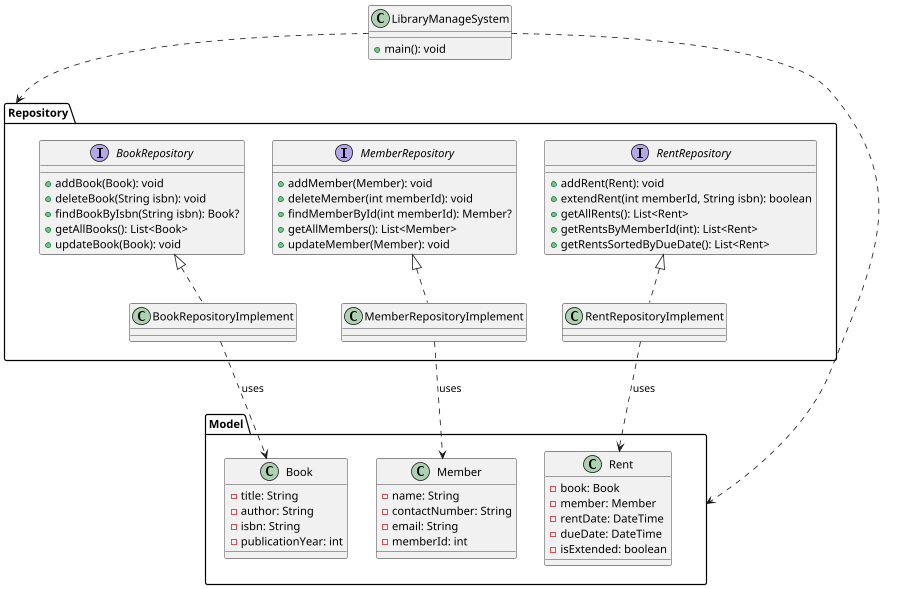 @startuml
scale 0.8

package "Model" {
  class Book {
    -title: String
    -author: String
    -isbn: String
    -publicationYear: int
  }

  class Member {
    -name: String
    -contactNumber: String
    -email: String
    -memberId: int
  }

  class Rent {
    -book: Book
    -member: Member
    -rentDate: DateTime
    -dueDate: DateTime
    -isExtended: boolean
  }
}

package "Repository" {
  interface BookRepository {
    +addBook(Book): void
    +deleteBook(String isbn): void
    +findBookByIsbn(String isbn): Book?
    +getAllBooks(): List<Book>
    +updateBook(Book): void
  }

  interface MemberRepository {
    +addMember(Member): void
    +deleteMember(int memberId): void
    +findMemberById(int memberId): Member?
    +getAllMembers(): List<Member>
    +updateMember(Member): void
  }

  interface RentRepository {
    +addRent(Rent): void
    +extendRent(int memberId, String isbn): boolean
    +getAllRents(): List<Rent>
    +getRentsByMemberId(int): List<Rent>
    +getRentsSortedByDueDate(): List<Rent>
  }

  class BookRepositoryImplement implements BookRepository {
  }

  class MemberRepositoryImplement implements MemberRepository {
  }

  class RentRepositoryImplement implements RentRepository {
  }
}

class LibraryManageSystem {
  +main(): void
}

LibraryManageSystem ..> "Model"
LibraryManageSystem ..> "Repository"




BookRepositoryImplement ..> Book : uses
MemberRepositoryImplement ..> Member : uses
RentRepositoryImplement ..> Rent : uses

@enduml
